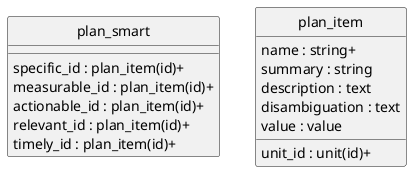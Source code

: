 @startuml uml
skinparam monochrome true
skinparam linetype ortho
hide circle

entity plan_smart {
  specific_id : plan_item(id)+
  measurable_id : plan_item(id)+
  actionable_id : plan_item(id)+
  relevant_id : plan_item(id)+
  timely_id : plan_item(id)+
}

entity plan_item {
  name : string+
  summary : string
  description : text
  disambiguation : text
  unit_id : unit(id)+
  value : value
}

@enduml
